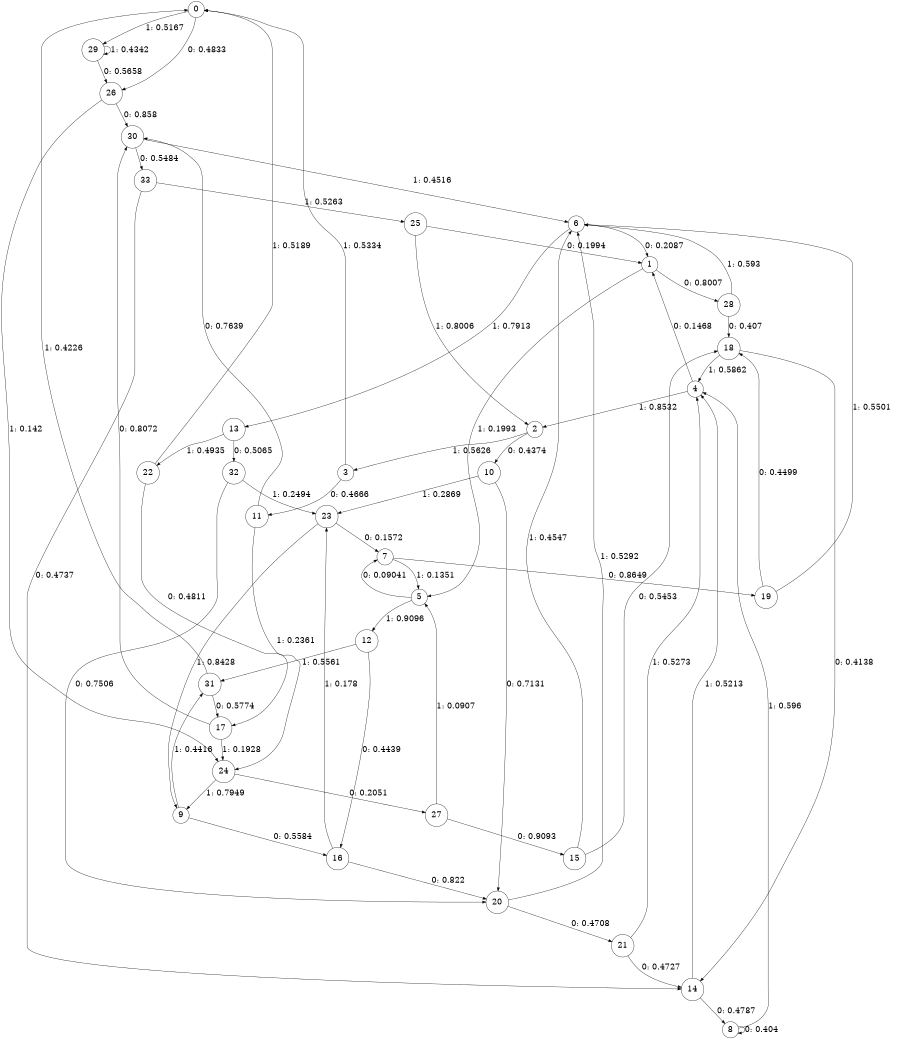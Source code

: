 digraph "ch12concat_phase3_L8" {
size = "6,8.5";
ratio = "fill";
node [shape = circle];
node [fontsize = 24];
edge [fontsize = 24];
0 -> 26 [label = "0: 0.4833   "];
0 -> 29 [label = "1: 0.5167   "];
1 -> 28 [label = "0: 0.8007   "];
1 -> 5 [label = "1: 0.1993   "];
2 -> 10 [label = "0: 0.4374   "];
2 -> 3 [label = "1: 0.5626   "];
3 -> 11 [label = "0: 0.4666   "];
3 -> 0 [label = "1: 0.5334   "];
4 -> 1 [label = "0: 0.1468   "];
4 -> 2 [label = "1: 0.8532   "];
5 -> 7 [label = "0: 0.09041  "];
5 -> 12 [label = "1: 0.9096   "];
6 -> 1 [label = "0: 0.2087   "];
6 -> 13 [label = "1: 0.7913   "];
7 -> 19 [label = "0: 0.8649   "];
7 -> 5 [label = "1: 0.1351   "];
8 -> 8 [label = "0: 0.404    "];
8 -> 4 [label = "1: 0.596    "];
9 -> 16 [label = "0: 0.5584   "];
9 -> 31 [label = "1: 0.4416   "];
10 -> 20 [label = "0: 0.7131   "];
10 -> 23 [label = "1: 0.2869   "];
11 -> 30 [label = "0: 0.7639   "];
11 -> 24 [label = "1: 0.2361   "];
12 -> 16 [label = "0: 0.4439   "];
12 -> 31 [label = "1: 0.5561   "];
13 -> 32 [label = "0: 0.5065   "];
13 -> 22 [label = "1: 0.4935   "];
14 -> 8 [label = "0: 0.4787   "];
14 -> 4 [label = "1: 0.5213   "];
15 -> 18 [label = "0: 0.5453   "];
15 -> 6 [label = "1: 0.4547   "];
16 -> 20 [label = "0: 0.822    "];
16 -> 23 [label = "1: 0.178    "];
17 -> 30 [label = "0: 0.8072   "];
17 -> 24 [label = "1: 0.1928   "];
18 -> 14 [label = "0: 0.4138   "];
18 -> 4 [label = "1: 0.5862   "];
19 -> 18 [label = "0: 0.4499   "];
19 -> 6 [label = "1: 0.5501   "];
20 -> 21 [label = "0: 0.4708   "];
20 -> 6 [label = "1: 0.5292   "];
21 -> 14 [label = "0: 0.4727   "];
21 -> 4 [label = "1: 0.5273   "];
22 -> 17 [label = "0: 0.4811   "];
22 -> 0 [label = "1: 0.5189   "];
23 -> 7 [label = "0: 0.1572   "];
23 -> 9 [label = "1: 0.8428   "];
24 -> 27 [label = "0: 0.2051   "];
24 -> 9 [label = "1: 0.7949   "];
25 -> 1 [label = "0: 0.1994   "];
25 -> 2 [label = "1: 0.8006   "];
26 -> 30 [label = "0: 0.858    "];
26 -> 24 [label = "1: 0.142    "];
27 -> 15 [label = "0: 0.9093   "];
27 -> 5 [label = "1: 0.0907   "];
28 -> 18 [label = "0: 0.407    "];
28 -> 6 [label = "1: 0.593    "];
29 -> 26 [label = "0: 0.5658   "];
29 -> 29 [label = "1: 0.4342   "];
30 -> 33 [label = "0: 0.5484   "];
30 -> 6 [label = "1: 0.4516   "];
31 -> 17 [label = "0: 0.5774   "];
31 -> 0 [label = "1: 0.4226   "];
32 -> 20 [label = "0: 0.7506   "];
32 -> 23 [label = "1: 0.2494   "];
33 -> 14 [label = "0: 0.4737   "];
33 -> 25 [label = "1: 0.5263   "];
}